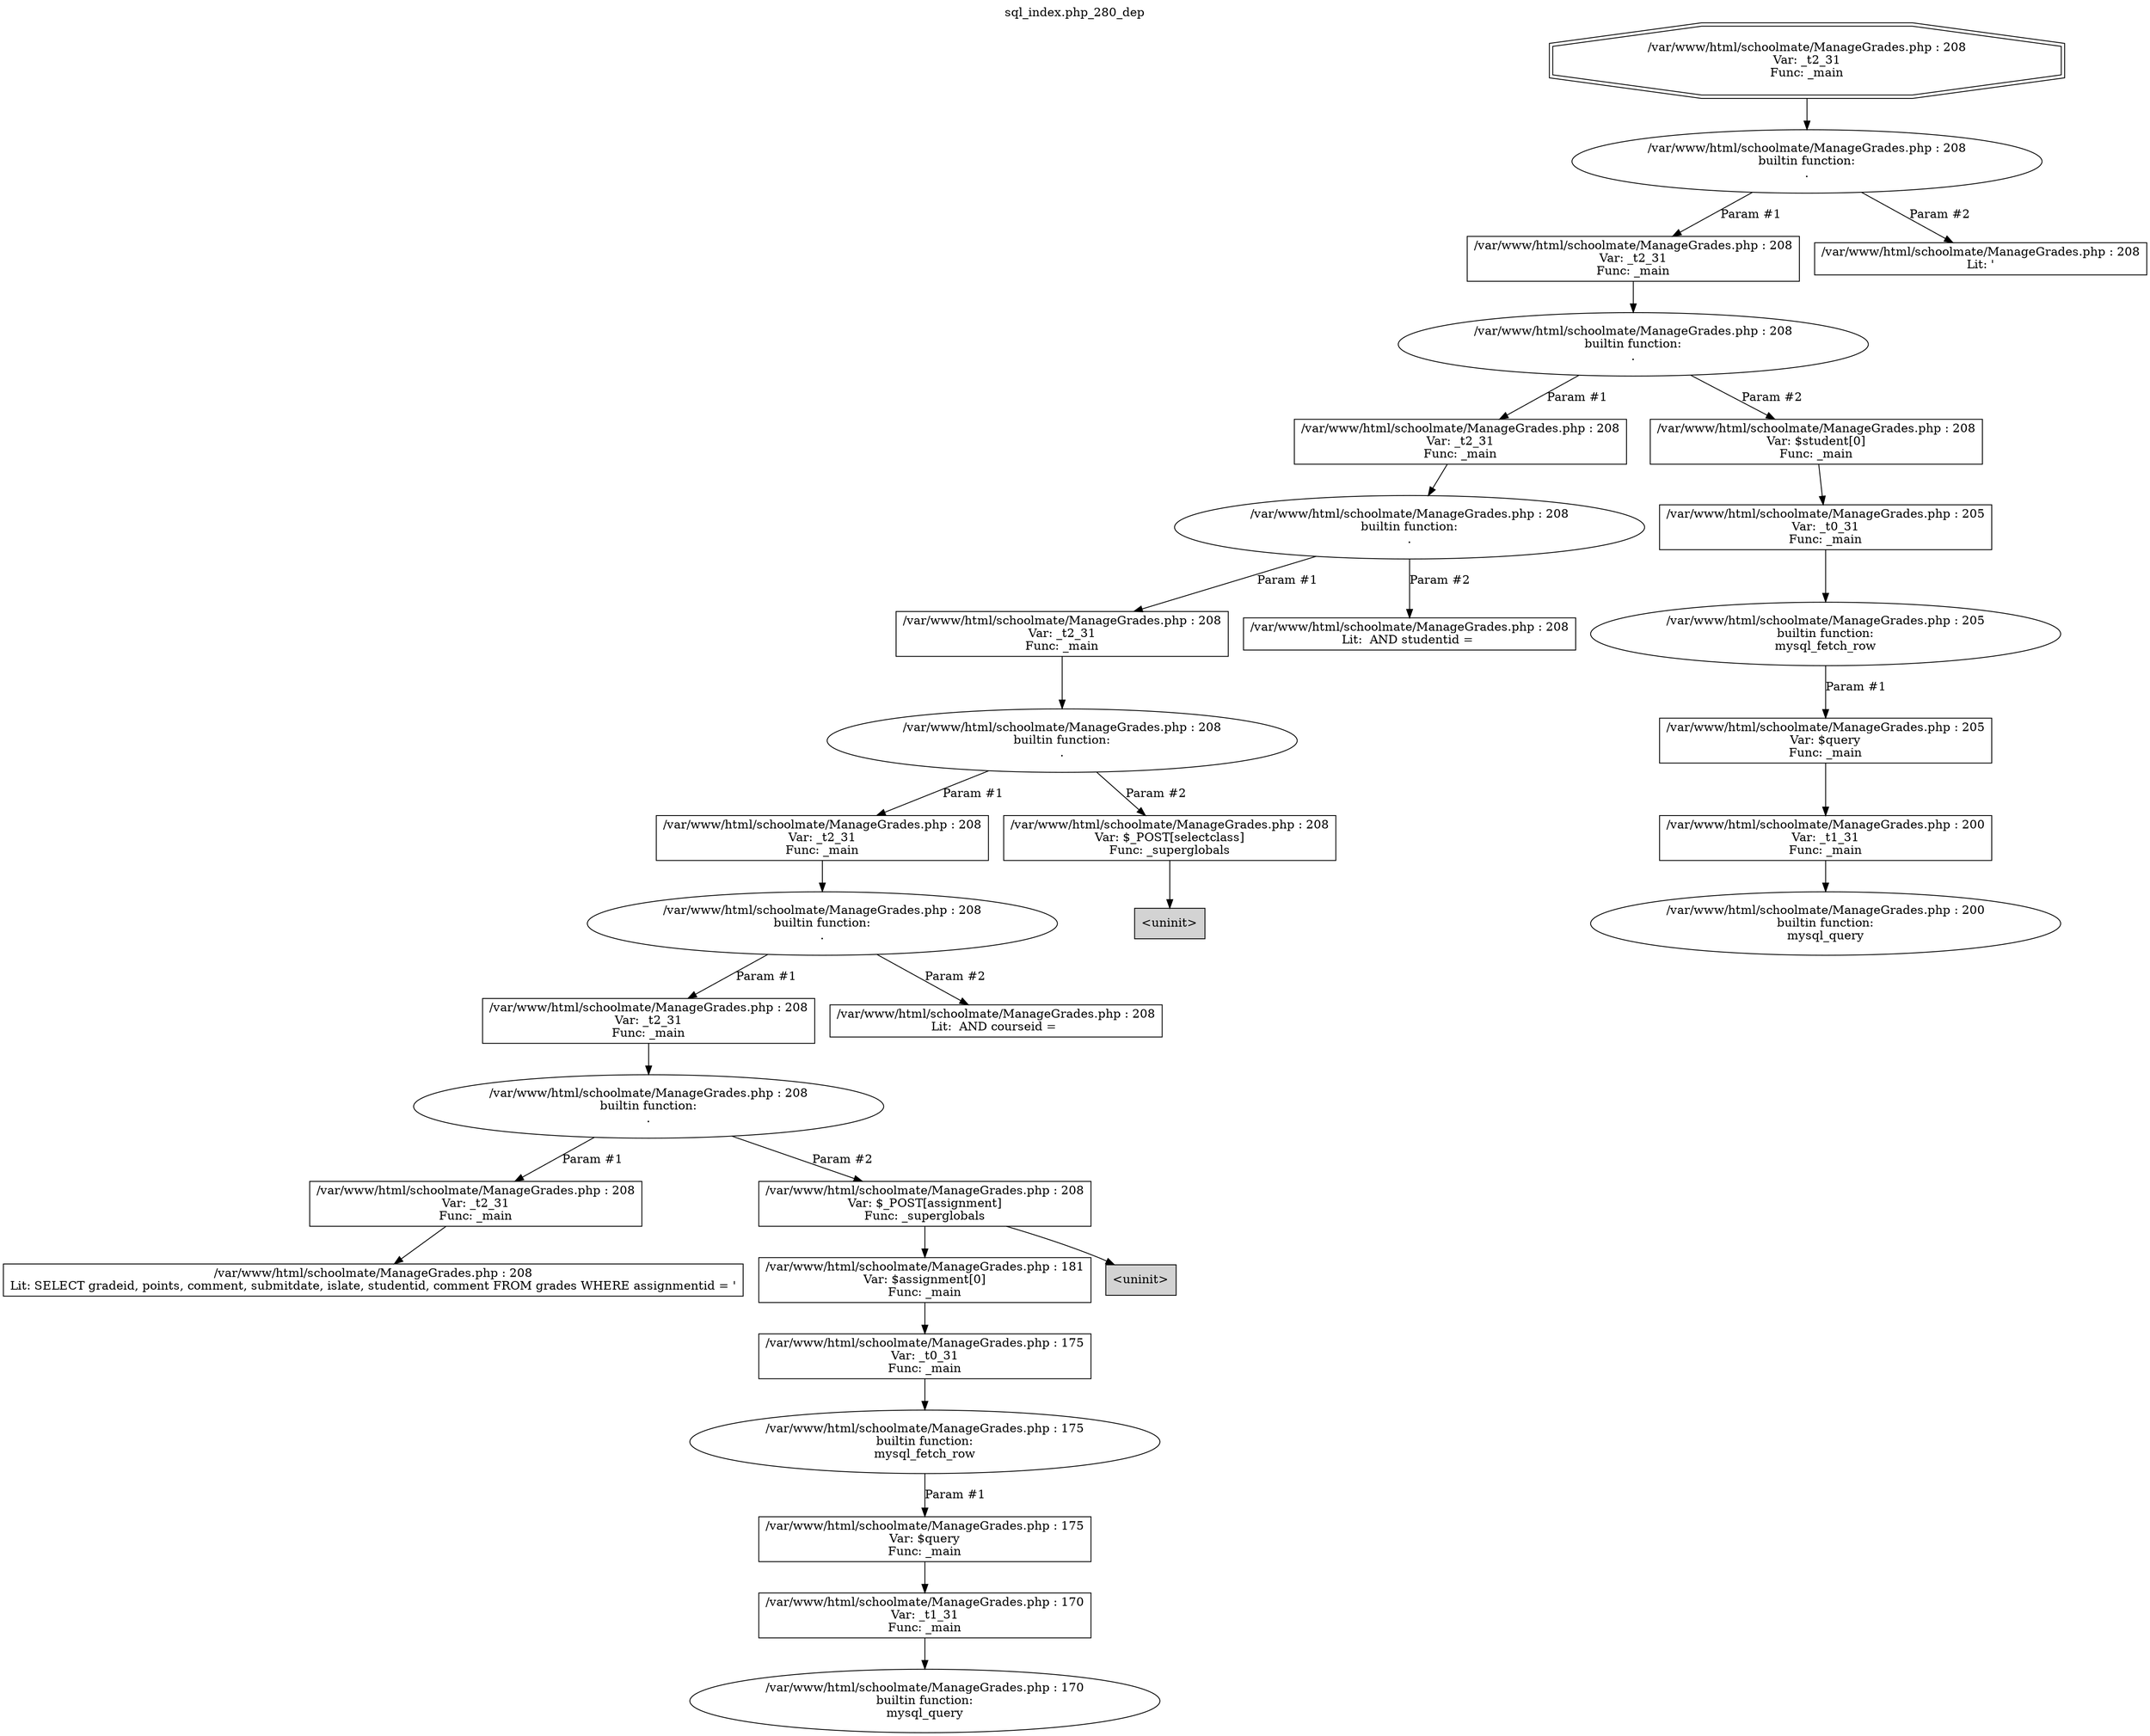 digraph cfg {
  label="sql_index.php_280_dep";
  labelloc=t;
  n1 [shape=doubleoctagon, label="/var/www/html/schoolmate/ManageGrades.php : 208\nVar: _t2_31\nFunc: _main\n"];
  n2 [shape=ellipse, label="/var/www/html/schoolmate/ManageGrades.php : 208\nbuiltin function:\n.\n"];
  n3 [shape=box, label="/var/www/html/schoolmate/ManageGrades.php : 208\nVar: _t2_31\nFunc: _main\n"];
  n4 [shape=ellipse, label="/var/www/html/schoolmate/ManageGrades.php : 208\nbuiltin function:\n.\n"];
  n5 [shape=box, label="/var/www/html/schoolmate/ManageGrades.php : 208\nVar: _t2_31\nFunc: _main\n"];
  n6 [shape=ellipse, label="/var/www/html/schoolmate/ManageGrades.php : 208\nbuiltin function:\n.\n"];
  n7 [shape=box, label="/var/www/html/schoolmate/ManageGrades.php : 208\nVar: _t2_31\nFunc: _main\n"];
  n8 [shape=ellipse, label="/var/www/html/schoolmate/ManageGrades.php : 208\nbuiltin function:\n.\n"];
  n9 [shape=box, label="/var/www/html/schoolmate/ManageGrades.php : 208\nVar: _t2_31\nFunc: _main\n"];
  n10 [shape=ellipse, label="/var/www/html/schoolmate/ManageGrades.php : 208\nbuiltin function:\n.\n"];
  n11 [shape=box, label="/var/www/html/schoolmate/ManageGrades.php : 208\nVar: _t2_31\nFunc: _main\n"];
  n12 [shape=ellipse, label="/var/www/html/schoolmate/ManageGrades.php : 208\nbuiltin function:\n.\n"];
  n13 [shape=box, label="/var/www/html/schoolmate/ManageGrades.php : 208\nVar: _t2_31\nFunc: _main\n"];
  n14 [shape=box, label="/var/www/html/schoolmate/ManageGrades.php : 208\nLit: SELECT gradeid, points, comment, submitdate, islate, studentid, comment FROM grades WHERE assignmentid = '\n"];
  n15 [shape=box, label="/var/www/html/schoolmate/ManageGrades.php : 208\nVar: $_POST[assignment]\nFunc: _superglobals\n"];
  n16 [shape=box, label="/var/www/html/schoolmate/ManageGrades.php : 181\nVar: $assignment[0]\nFunc: _main\n"];
  n17 [shape=box, label="/var/www/html/schoolmate/ManageGrades.php : 175\nVar: _t0_31\nFunc: _main\n"];
  n18 [shape=ellipse, label="/var/www/html/schoolmate/ManageGrades.php : 175\nbuiltin function:\nmysql_fetch_row\n"];
  n19 [shape=box, label="/var/www/html/schoolmate/ManageGrades.php : 175\nVar: $query\nFunc: _main\n"];
  n20 [shape=box, label="/var/www/html/schoolmate/ManageGrades.php : 170\nVar: _t1_31\nFunc: _main\n"];
  n21 [shape=ellipse, label="/var/www/html/schoolmate/ManageGrades.php : 170\nbuiltin function:\nmysql_query\n"];
  n22 [shape=box, label="<uninit>",style=filled];
  n23 [shape=box, label="/var/www/html/schoolmate/ManageGrades.php : 208\nLit:  AND courseid = \n"];
  n24 [shape=box, label="/var/www/html/schoolmate/ManageGrades.php : 208\nVar: $_POST[selectclass]\nFunc: _superglobals\n"];
  n25 [shape=box, label="<uninit>",style=filled];
  n26 [shape=box, label="/var/www/html/schoolmate/ManageGrades.php : 208\nLit:  AND studentid = \n"];
  n27 [shape=box, label="/var/www/html/schoolmate/ManageGrades.php : 208\nVar: $student[0]\nFunc: _main\n"];
  n28 [shape=box, label="/var/www/html/schoolmate/ManageGrades.php : 205\nVar: _t0_31\nFunc: _main\n"];
  n29 [shape=ellipse, label="/var/www/html/schoolmate/ManageGrades.php : 205\nbuiltin function:\nmysql_fetch_row\n"];
  n30 [shape=box, label="/var/www/html/schoolmate/ManageGrades.php : 205\nVar: $query\nFunc: _main\n"];
  n31 [shape=box, label="/var/www/html/schoolmate/ManageGrades.php : 200\nVar: _t1_31\nFunc: _main\n"];
  n32 [shape=ellipse, label="/var/www/html/schoolmate/ManageGrades.php : 200\nbuiltin function:\nmysql_query\n"];
  n33 [shape=box, label="/var/www/html/schoolmate/ManageGrades.php : 208\nLit: '\n"];
  n1 -> n2;
  n3 -> n4;
  n5 -> n6;
  n7 -> n8;
  n9 -> n10;
  n11 -> n12;
  n13 -> n14;
  n12 -> n13[label="Param #1"];
  n12 -> n15[label="Param #2"];
  n17 -> n18;
  n20 -> n21;
  n19 -> n20;
  n18 -> n19[label="Param #1"];
  n16 -> n17;
  n15 -> n16;
  n15 -> n22;
  n10 -> n11[label="Param #1"];
  n10 -> n23[label="Param #2"];
  n8 -> n9[label="Param #1"];
  n8 -> n24[label="Param #2"];
  n24 -> n25;
  n6 -> n7[label="Param #1"];
  n6 -> n26[label="Param #2"];
  n4 -> n5[label="Param #1"];
  n4 -> n27[label="Param #2"];
  n28 -> n29;
  n31 -> n32;
  n30 -> n31;
  n29 -> n30[label="Param #1"];
  n27 -> n28;
  n2 -> n3[label="Param #1"];
  n2 -> n33[label="Param #2"];
}
